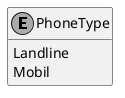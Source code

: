 ﻿@startuml
skinparam monochrome true
hide empty members

enum PhoneType {
    Landline
    Mobil
}

@enduml

